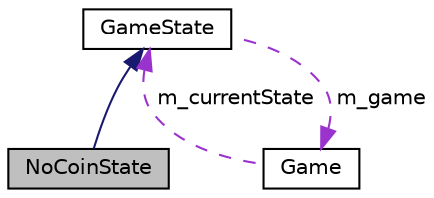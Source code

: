 digraph "NoCoinState"
{
  edge [fontname="Helvetica",fontsize="10",labelfontname="Helvetica",labelfontsize="10"];
  node [fontname="Helvetica",fontsize="10",shape=record];
  Node2 [label="NoCoinState",height=0.2,width=0.4,color="black", fillcolor="grey75", style="filled", fontcolor="black"];
  Node3 -> Node2 [dir="back",color="midnightblue",fontsize="10",style="solid",fontname="Helvetica"];
  Node3 [label="GameState",height=0.2,width=0.4,color="black", fillcolor="white", style="filled",URL="$classGameState.html",tooltip="\"Game State class\"  \"The game states navigation\" "];
  Node4 -> Node3 [dir="back",color="darkorchid3",fontsize="10",style="dashed",label=" m_game" ,fontname="Helvetica"];
  Node4 [label="Game",height=0.2,width=0.4,color="black", fillcolor="white", style="filled",URL="$classGame.html",tooltip="\"Game Class\"  \" the entry point to our program; called from main.cpp\" "];
  Node3 -> Node4 [dir="back",color="darkorchid3",fontsize="10",style="dashed",label=" m_currentState" ,fontname="Helvetica"];
}
